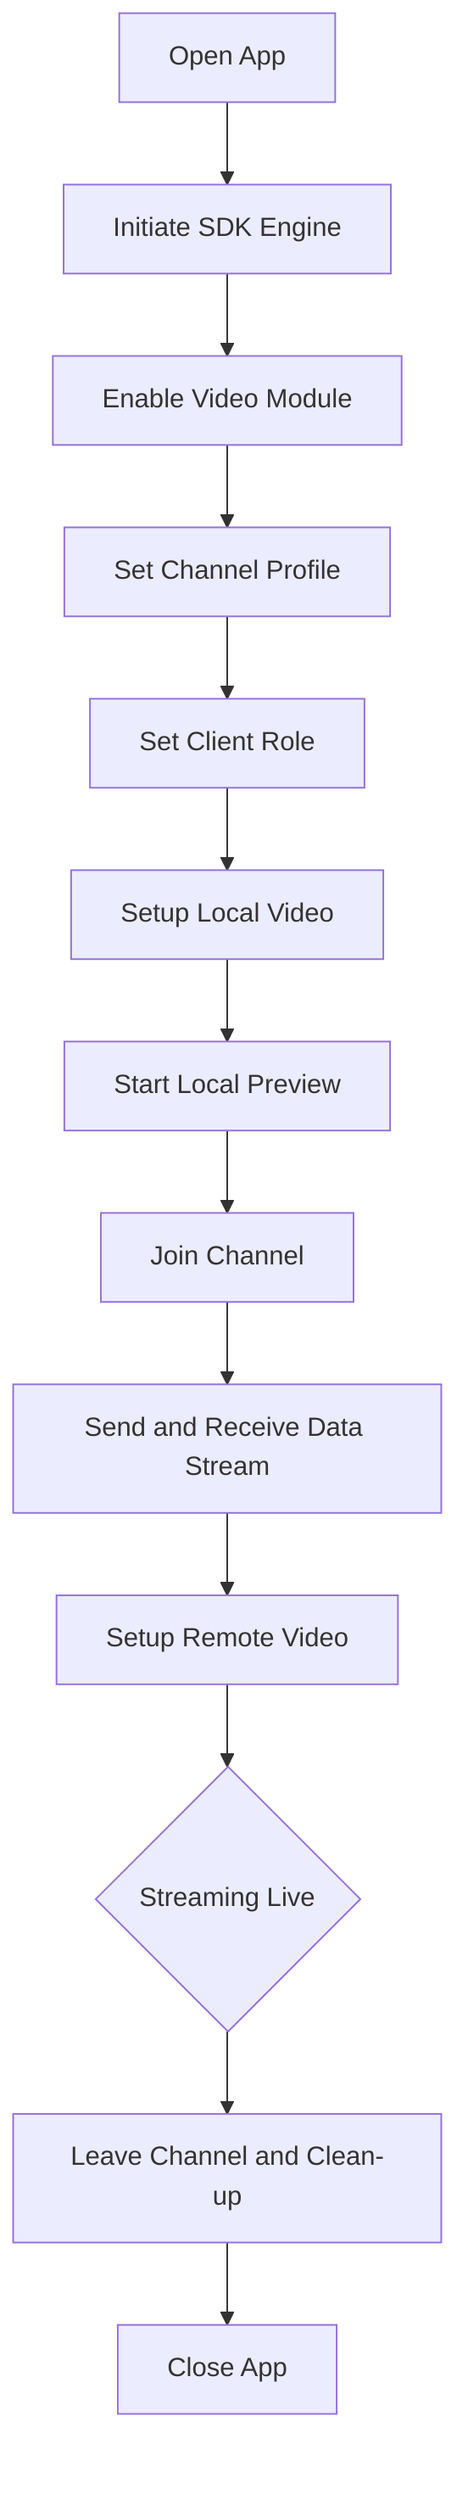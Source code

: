 flowchart TB
    Start[Open App] --> InitEngine[Initiate SDK Engine]
    InitEngine --> EnableVideo[Enable Video Module]
    EnableVideo --> SetChannelProfile[Set Channel Profile]
    SetChannelProfile --> SetClientRole[Set Client Role]
    SetClientRole --> SetupLocalVideo[Setup Local Video]
    SetupLocalVideo --> StartPreview[Start Local Preview]
    StartPreview --> JoinChannel[Join Channel]
    JoinChannel --> Stream[Send and Receive Data Stream]
    Stream --> SetupRemoteVideo[Setup Remote Video]
    SetupRemoteVideo --> Streaming{Streaming Live}
    Streaming --> EndStream[Leave Channel and Clean-up]
    EndStream --> Close[Close App]